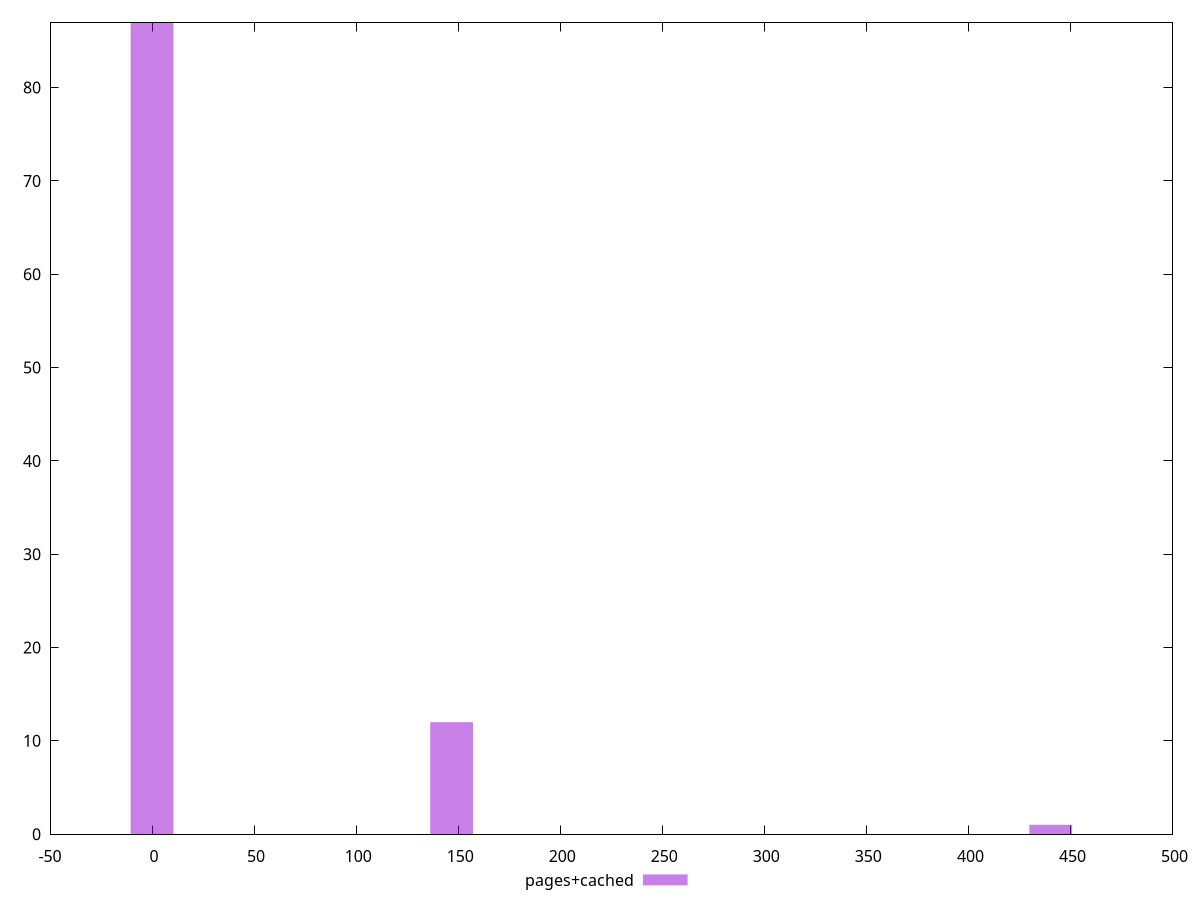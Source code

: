 $_pagesCached <<EOF
440.3515761638127 1
146.78385872127092 12
0 87
EOF
set key outside below
set terminal pngcairo
set output "report_00006_2020-11-02T20-21-41.718Z/unminified-css/pages+cached//raw_hist.png"
set yrange [0:87]
set boxwidth 20.969122674467272
set style fill transparent solid 0.5 noborder
plot $_pagesCached title "pages+cached" with boxes ,